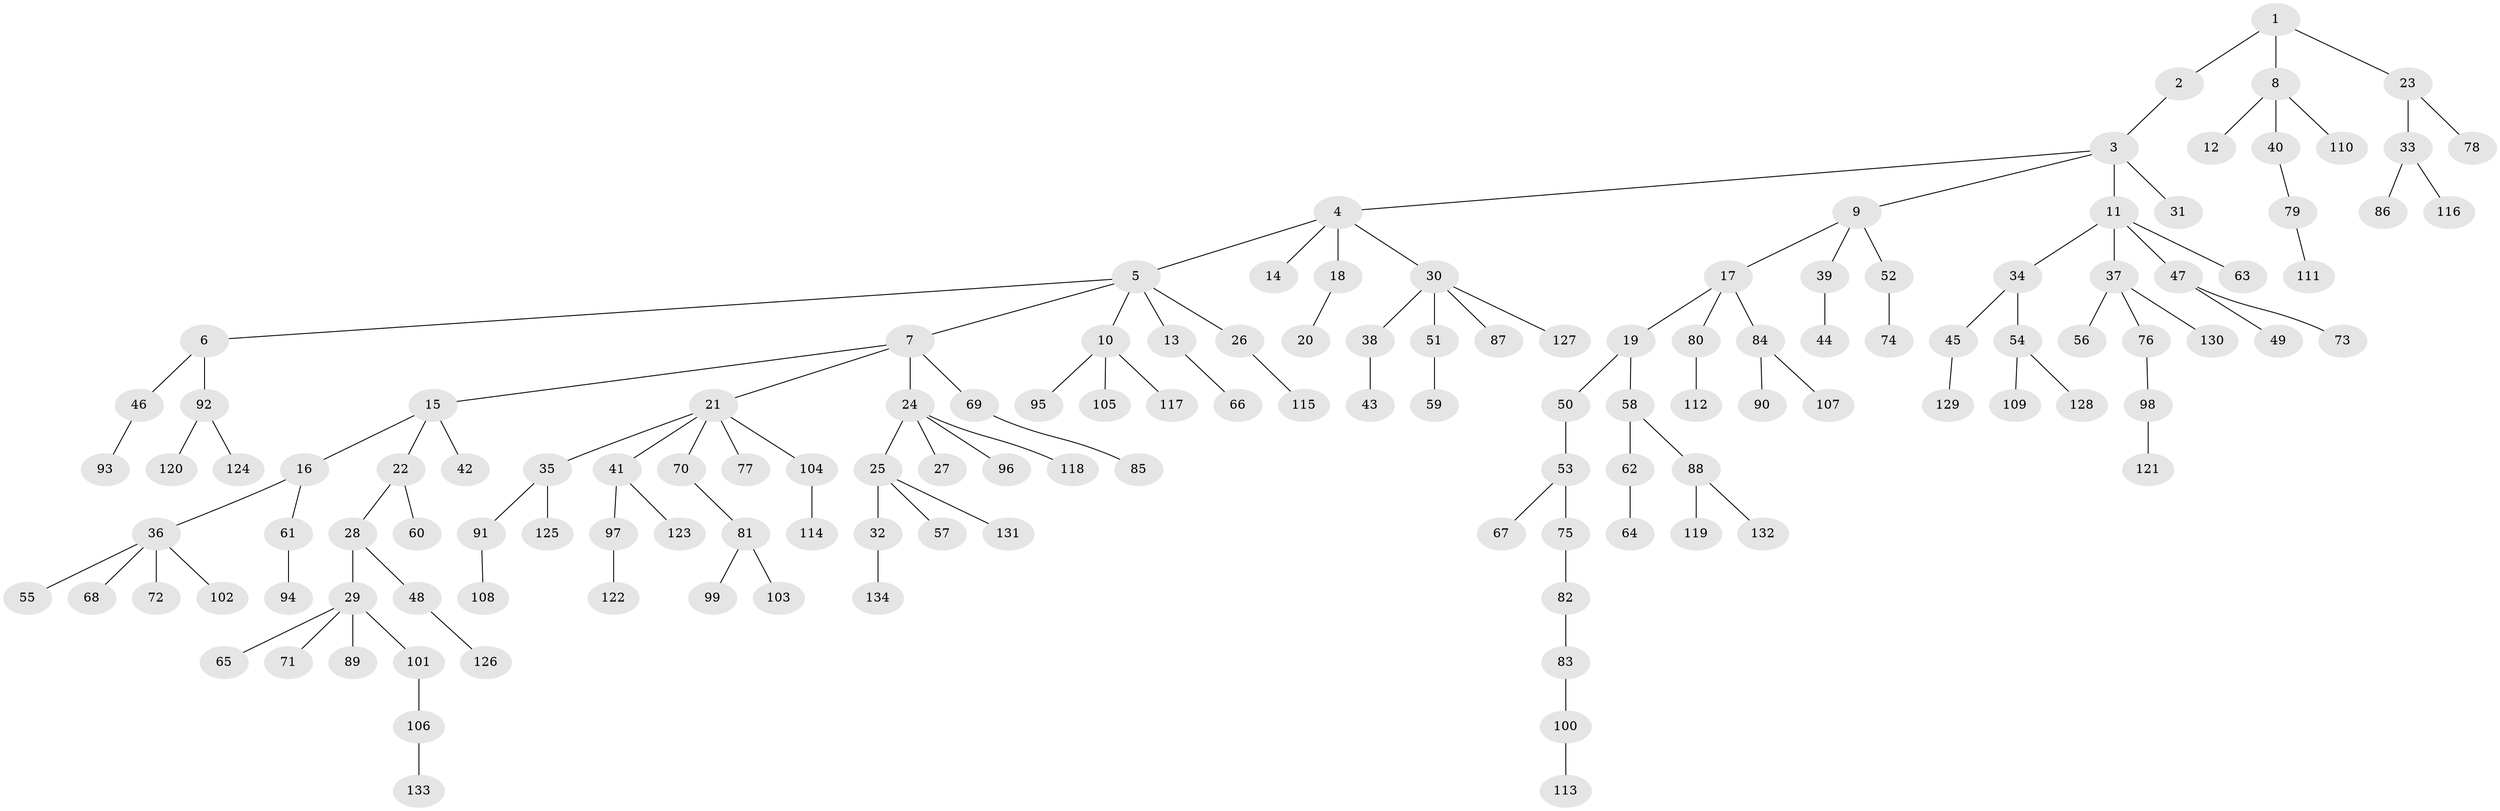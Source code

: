 // Generated by graph-tools (version 1.1) at 2025/53/03/09/25 04:53:31]
// undirected, 134 vertices, 133 edges
graph export_dot {
graph [start="1"]
  node [color=gray90,style=filled];
  1;
  2;
  3;
  4;
  5;
  6;
  7;
  8;
  9;
  10;
  11;
  12;
  13;
  14;
  15;
  16;
  17;
  18;
  19;
  20;
  21;
  22;
  23;
  24;
  25;
  26;
  27;
  28;
  29;
  30;
  31;
  32;
  33;
  34;
  35;
  36;
  37;
  38;
  39;
  40;
  41;
  42;
  43;
  44;
  45;
  46;
  47;
  48;
  49;
  50;
  51;
  52;
  53;
  54;
  55;
  56;
  57;
  58;
  59;
  60;
  61;
  62;
  63;
  64;
  65;
  66;
  67;
  68;
  69;
  70;
  71;
  72;
  73;
  74;
  75;
  76;
  77;
  78;
  79;
  80;
  81;
  82;
  83;
  84;
  85;
  86;
  87;
  88;
  89;
  90;
  91;
  92;
  93;
  94;
  95;
  96;
  97;
  98;
  99;
  100;
  101;
  102;
  103;
  104;
  105;
  106;
  107;
  108;
  109;
  110;
  111;
  112;
  113;
  114;
  115;
  116;
  117;
  118;
  119;
  120;
  121;
  122;
  123;
  124;
  125;
  126;
  127;
  128;
  129;
  130;
  131;
  132;
  133;
  134;
  1 -- 2;
  1 -- 8;
  1 -- 23;
  2 -- 3;
  3 -- 4;
  3 -- 9;
  3 -- 11;
  3 -- 31;
  4 -- 5;
  4 -- 14;
  4 -- 18;
  4 -- 30;
  5 -- 6;
  5 -- 7;
  5 -- 10;
  5 -- 13;
  5 -- 26;
  6 -- 46;
  6 -- 92;
  7 -- 15;
  7 -- 21;
  7 -- 24;
  7 -- 69;
  8 -- 12;
  8 -- 40;
  8 -- 110;
  9 -- 17;
  9 -- 39;
  9 -- 52;
  10 -- 95;
  10 -- 105;
  10 -- 117;
  11 -- 34;
  11 -- 37;
  11 -- 47;
  11 -- 63;
  13 -- 66;
  15 -- 16;
  15 -- 22;
  15 -- 42;
  16 -- 36;
  16 -- 61;
  17 -- 19;
  17 -- 80;
  17 -- 84;
  18 -- 20;
  19 -- 50;
  19 -- 58;
  21 -- 35;
  21 -- 41;
  21 -- 70;
  21 -- 77;
  21 -- 104;
  22 -- 28;
  22 -- 60;
  23 -- 33;
  23 -- 78;
  24 -- 25;
  24 -- 27;
  24 -- 96;
  24 -- 118;
  25 -- 32;
  25 -- 57;
  25 -- 131;
  26 -- 115;
  28 -- 29;
  28 -- 48;
  29 -- 65;
  29 -- 71;
  29 -- 89;
  29 -- 101;
  30 -- 38;
  30 -- 51;
  30 -- 87;
  30 -- 127;
  32 -- 134;
  33 -- 86;
  33 -- 116;
  34 -- 45;
  34 -- 54;
  35 -- 91;
  35 -- 125;
  36 -- 55;
  36 -- 68;
  36 -- 72;
  36 -- 102;
  37 -- 56;
  37 -- 76;
  37 -- 130;
  38 -- 43;
  39 -- 44;
  40 -- 79;
  41 -- 97;
  41 -- 123;
  45 -- 129;
  46 -- 93;
  47 -- 49;
  47 -- 73;
  48 -- 126;
  50 -- 53;
  51 -- 59;
  52 -- 74;
  53 -- 67;
  53 -- 75;
  54 -- 109;
  54 -- 128;
  58 -- 62;
  58 -- 88;
  61 -- 94;
  62 -- 64;
  69 -- 85;
  70 -- 81;
  75 -- 82;
  76 -- 98;
  79 -- 111;
  80 -- 112;
  81 -- 99;
  81 -- 103;
  82 -- 83;
  83 -- 100;
  84 -- 90;
  84 -- 107;
  88 -- 119;
  88 -- 132;
  91 -- 108;
  92 -- 120;
  92 -- 124;
  97 -- 122;
  98 -- 121;
  100 -- 113;
  101 -- 106;
  104 -- 114;
  106 -- 133;
}
